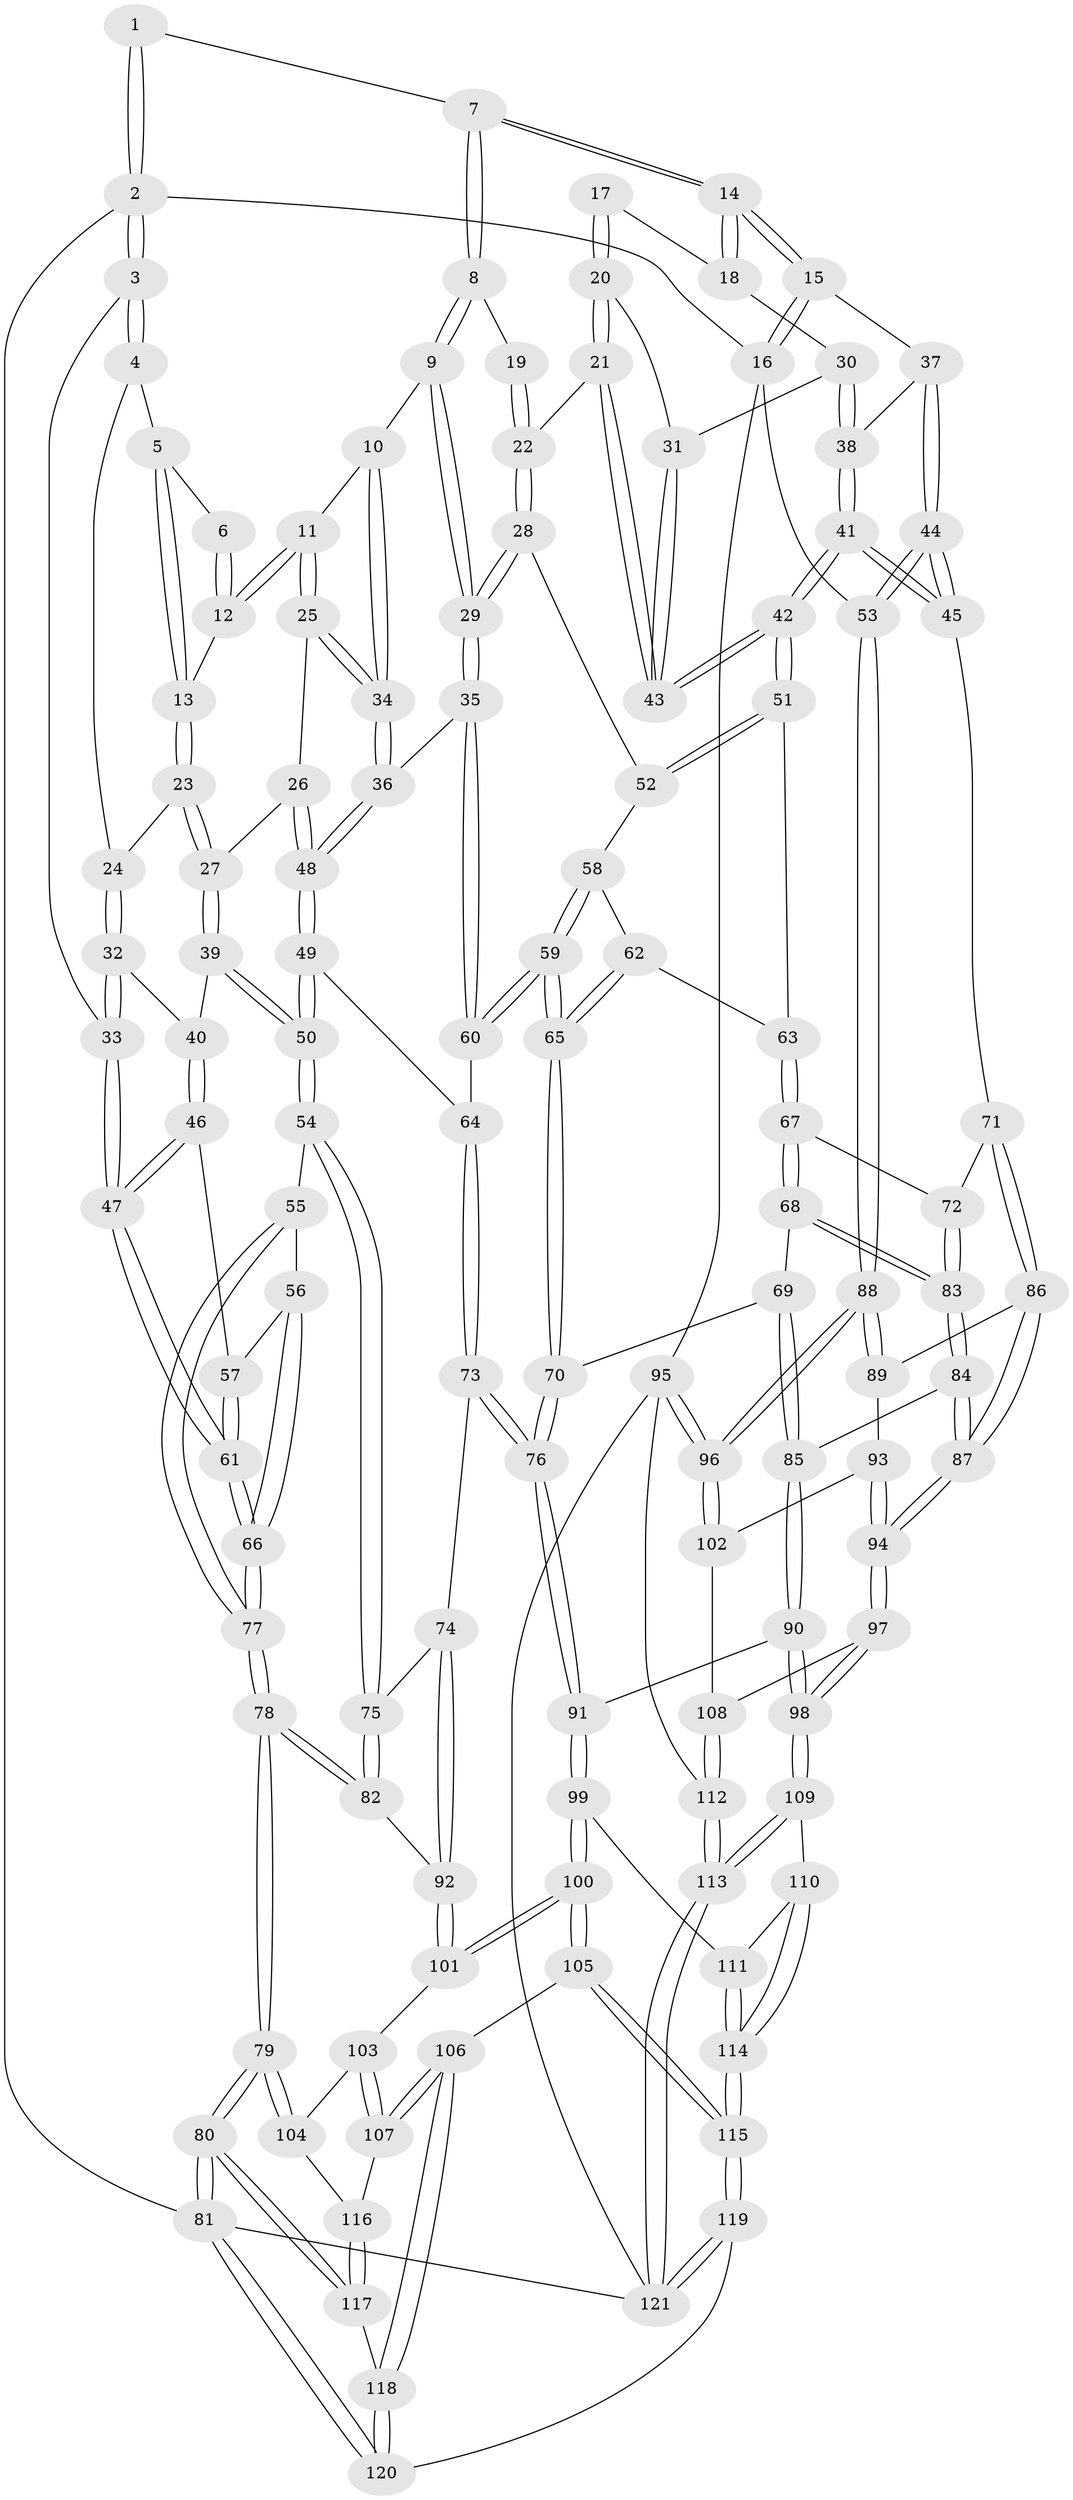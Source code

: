 // coarse degree distribution, {3: 0.14285714285714285, 6: 0.13095238095238096, 5: 0.42857142857142855, 2: 0.011904761904761904, 4: 0.2857142857142857}
// Generated by graph-tools (version 1.1) at 2025/24/03/03/25 07:24:32]
// undirected, 121 vertices, 299 edges
graph export_dot {
graph [start="1"]
  node [color=gray90,style=filled];
  1 [pos="+0.27981913808358844+0"];
  2 [pos="+0+0"];
  3 [pos="+0+0"];
  4 [pos="+0.0689464405618789+0.07501395723064655"];
  5 [pos="+0.15515926516436881+0.03672527169105253"];
  6 [pos="+0.2176154948302431+0"];
  7 [pos="+0.4738074153937606+0"];
  8 [pos="+0.481068012259992+0"];
  9 [pos="+0.43529091095554734+0.03315838456678734"];
  10 [pos="+0.39245724636639573+0.08068750349207145"];
  11 [pos="+0.33369752383717477+0.1136895411780582"];
  12 [pos="+0.23648836815246838+0.09544861534255702"];
  13 [pos="+0.20673028787142397+0.10891824020722546"];
  14 [pos="+1+0"];
  15 [pos="+1+0"];
  16 [pos="+1+0"];
  17 [pos="+0.613875885893023+0.04266555336459697"];
  18 [pos="+0.7865558971594925+0.09794818139298452"];
  19 [pos="+0.5612554165429547+0.0004674128996382144"];
  20 [pos="+0.661183558671925+0.1807681279765088"];
  21 [pos="+0.6550562133216407+0.1938267391535971"];
  22 [pos="+0.5947875827648393+0.22494201774246314"];
  23 [pos="+0.1741142918163987+0.15097655442151747"];
  24 [pos="+0.09126089089798645+0.12771688554089"];
  25 [pos="+0.28715690457570014+0.2017235862521831"];
  26 [pos="+0.2742770588606408+0.21696936134313305"];
  27 [pos="+0.18985679883411732+0.18922134557619133"];
  28 [pos="+0.5705901525162375+0.2509156634716924"];
  29 [pos="+0.5284683713133593+0.24989932498093217"];
  30 [pos="+0.7848337803171513+0.11574082904715866"];
  31 [pos="+0.7819168789936872+0.12049377624088857"];
  32 [pos="+0.05538888277340637+0.20071815058639556"];
  33 [pos="+0+0.18187273621640063"];
  34 [pos="+0.3982916467739962+0.2397310992439065"];
  35 [pos="+0.46478898084411974+0.30163789923692447"];
  36 [pos="+0.41365927383388246+0.28782605167298303"];
  37 [pos="+0.9014646753597194+0.18324892515161292"];
  38 [pos="+0.864968506793754+0.1862233253259196"];
  39 [pos="+0.1449784603242072+0.26170719266594605"];
  40 [pos="+0.06450687272369424+0.22086973743204105"];
  41 [pos="+0.8268592381149856+0.3675710759066364"];
  42 [pos="+0.779013736322672+0.3501200863726328"];
  43 [pos="+0.7619180167551707+0.29080361248470044"];
  44 [pos="+1+0.3692671307675548"];
  45 [pos="+0.8280412691159371+0.36832890658027306"];
  46 [pos="+0.03873846010759521+0.2839399227514003"];
  47 [pos="+0+0.26962461601668153"];
  48 [pos="+0.28750589036626106+0.33508211271297905"];
  49 [pos="+0.2707320718528502+0.36107832224997133"];
  50 [pos="+0.17265863561210612+0.37671090601377505"];
  51 [pos="+0.7688702318674216+0.35270754112245695"];
  52 [pos="+0.5738700328474536+0.2551286942142394"];
  53 [pos="+1+0.38061932063479914"];
  54 [pos="+0.1552354165988128+0.3908951991862363"];
  55 [pos="+0.1183364659112847+0.38900037790601283"];
  56 [pos="+0.09800599509331515+0.3759548861048584"];
  57 [pos="+0.0569103286802194+0.32989147486465786"];
  58 [pos="+0.5951862298316664+0.3509993451933655"];
  59 [pos="+0.48641867173335496+0.4144739701334043"];
  60 [pos="+0.4820559834534887+0.40555800276162784"];
  61 [pos="+0+0.33993640840227746"];
  62 [pos="+0.6311455248138762+0.3807393948649226"];
  63 [pos="+0.6866599663779425+0.40163797756809316"];
  64 [pos="+0.29237178900003974+0.3897160369045747"];
  65 [pos="+0.4943936602086353+0.4583289117580914"];
  66 [pos="+0+0.3747321468314262"];
  67 [pos="+0.6397447276947993+0.49372352181484"];
  68 [pos="+0.6390567868964112+0.49434608018592563"];
  69 [pos="+0.6317951357184762+0.4994948413869609"];
  70 [pos="+0.4948274580084864+0.4782018559623992"];
  71 [pos="+0.8067855087598792+0.5038485207425457"];
  72 [pos="+0.7416152883186169+0.5218992972661238"];
  73 [pos="+0.3618022453108907+0.5588805765342151"];
  74 [pos="+0.22101083885410264+0.5566264134615457"];
  75 [pos="+0.16031598336924258+0.5087667474650073"];
  76 [pos="+0.4080914510001321+0.5918885696389716"];
  77 [pos="+0+0.6359608376925434"];
  78 [pos="+0+0.6527928663068271"];
  79 [pos="+0+0.6731979993679982"];
  80 [pos="+0+1"];
  81 [pos="+0+1"];
  82 [pos="+0.0483808401013782+0.5966910613988872"];
  83 [pos="+0.7199530002111035+0.5685165336087155"];
  84 [pos="+0.717856433033269+0.6139238028150654"];
  85 [pos="+0.6345794263171585+0.5670932003296187"];
  86 [pos="+0.8246932001114667+0.5557012611443187"];
  87 [pos="+0.7268101015976873+0.6266262638940793"];
  88 [pos="+1+0.5318584254191734"];
  89 [pos="+0.8293766274093373+0.5595356039526408"];
  90 [pos="+0.5942557796021921+0.6259937647725926"];
  91 [pos="+0.4115729860750196+0.6092860071690607"];
  92 [pos="+0.18180566034871878+0.6663187794471127"];
  93 [pos="+0.8576611324038572+0.6489590260471617"];
  94 [pos="+0.7229563352401684+0.7111997813253395"];
  95 [pos="+1+0.7734942367395071"];
  96 [pos="+1+0.6952131200087494"];
  97 [pos="+0.7201889609717664+0.7166704230613474"];
  98 [pos="+0.6713581659192559+0.7488666222066864"];
  99 [pos="+0.40181445938319565+0.668106807270162"];
  100 [pos="+0.34296960437871427+0.716897509675259"];
  101 [pos="+0.18188753107819533+0.6665204001456184"];
  102 [pos="+0.9079939912278367+0.6779809909283909"];
  103 [pos="+0.17777395771948887+0.6751727541385704"];
  104 [pos="+0.09435327567412428+0.7770077900899383"];
  105 [pos="+0.32282117825676204+0.7575797715290499"];
  106 [pos="+0.22168503074763515+0.8089279689335149"];
  107 [pos="+0.21987879285286666+0.8080754827266573"];
  108 [pos="+0.828881287062031+0.7706475194309824"];
  109 [pos="+0.626775873539969+0.8260941331633973"];
  110 [pos="+0.5220157316428461+0.7724454420851434"];
  111 [pos="+0.45391781134229175+0.7224446392374164"];
  112 [pos="+0.8726222057207407+0.8599109622449924"];
  113 [pos="+0.6672807637817368+1"];
  114 [pos="+0.4133112291406347+0.9077457809264281"];
  115 [pos="+0.3782930170427029+0.9865816412701356"];
  116 [pos="+0.0964415666515791+0.7791992721611689"];
  117 [pos="+0.11141239943362363+0.904703626767553"];
  118 [pos="+0.212064589950012+0.9167618003885171"];
  119 [pos="+0.3809809926912957+1"];
  120 [pos="+0.3785089727107571+1"];
  121 [pos="+0.6570102679745825+1"];
  1 -- 2;
  1 -- 2;
  1 -- 7;
  2 -- 3;
  2 -- 3;
  2 -- 16;
  2 -- 81;
  3 -- 4;
  3 -- 4;
  3 -- 33;
  4 -- 5;
  4 -- 24;
  5 -- 6;
  5 -- 13;
  5 -- 13;
  6 -- 12;
  6 -- 12;
  7 -- 8;
  7 -- 8;
  7 -- 14;
  7 -- 14;
  8 -- 9;
  8 -- 9;
  8 -- 19;
  9 -- 10;
  9 -- 29;
  9 -- 29;
  10 -- 11;
  10 -- 34;
  10 -- 34;
  11 -- 12;
  11 -- 12;
  11 -- 25;
  11 -- 25;
  12 -- 13;
  13 -- 23;
  13 -- 23;
  14 -- 15;
  14 -- 15;
  14 -- 18;
  14 -- 18;
  15 -- 16;
  15 -- 16;
  15 -- 37;
  16 -- 53;
  16 -- 95;
  17 -- 18;
  17 -- 20;
  17 -- 20;
  18 -- 30;
  19 -- 22;
  19 -- 22;
  20 -- 21;
  20 -- 21;
  20 -- 31;
  21 -- 22;
  21 -- 43;
  21 -- 43;
  22 -- 28;
  22 -- 28;
  23 -- 24;
  23 -- 27;
  23 -- 27;
  24 -- 32;
  24 -- 32;
  25 -- 26;
  25 -- 34;
  25 -- 34;
  26 -- 27;
  26 -- 48;
  26 -- 48;
  27 -- 39;
  27 -- 39;
  28 -- 29;
  28 -- 29;
  28 -- 52;
  29 -- 35;
  29 -- 35;
  30 -- 31;
  30 -- 38;
  30 -- 38;
  31 -- 43;
  31 -- 43;
  32 -- 33;
  32 -- 33;
  32 -- 40;
  33 -- 47;
  33 -- 47;
  34 -- 36;
  34 -- 36;
  35 -- 36;
  35 -- 60;
  35 -- 60;
  36 -- 48;
  36 -- 48;
  37 -- 38;
  37 -- 44;
  37 -- 44;
  38 -- 41;
  38 -- 41;
  39 -- 40;
  39 -- 50;
  39 -- 50;
  40 -- 46;
  40 -- 46;
  41 -- 42;
  41 -- 42;
  41 -- 45;
  41 -- 45;
  42 -- 43;
  42 -- 43;
  42 -- 51;
  42 -- 51;
  44 -- 45;
  44 -- 45;
  44 -- 53;
  44 -- 53;
  45 -- 71;
  46 -- 47;
  46 -- 47;
  46 -- 57;
  47 -- 61;
  47 -- 61;
  48 -- 49;
  48 -- 49;
  49 -- 50;
  49 -- 50;
  49 -- 64;
  50 -- 54;
  50 -- 54;
  51 -- 52;
  51 -- 52;
  51 -- 63;
  52 -- 58;
  53 -- 88;
  53 -- 88;
  54 -- 55;
  54 -- 75;
  54 -- 75;
  55 -- 56;
  55 -- 77;
  55 -- 77;
  56 -- 57;
  56 -- 66;
  56 -- 66;
  57 -- 61;
  57 -- 61;
  58 -- 59;
  58 -- 59;
  58 -- 62;
  59 -- 60;
  59 -- 60;
  59 -- 65;
  59 -- 65;
  60 -- 64;
  61 -- 66;
  61 -- 66;
  62 -- 63;
  62 -- 65;
  62 -- 65;
  63 -- 67;
  63 -- 67;
  64 -- 73;
  64 -- 73;
  65 -- 70;
  65 -- 70;
  66 -- 77;
  66 -- 77;
  67 -- 68;
  67 -- 68;
  67 -- 72;
  68 -- 69;
  68 -- 83;
  68 -- 83;
  69 -- 70;
  69 -- 85;
  69 -- 85;
  70 -- 76;
  70 -- 76;
  71 -- 72;
  71 -- 86;
  71 -- 86;
  72 -- 83;
  72 -- 83;
  73 -- 74;
  73 -- 76;
  73 -- 76;
  74 -- 75;
  74 -- 92;
  74 -- 92;
  75 -- 82;
  75 -- 82;
  76 -- 91;
  76 -- 91;
  77 -- 78;
  77 -- 78;
  78 -- 79;
  78 -- 79;
  78 -- 82;
  78 -- 82;
  79 -- 80;
  79 -- 80;
  79 -- 104;
  79 -- 104;
  80 -- 81;
  80 -- 81;
  80 -- 117;
  80 -- 117;
  81 -- 120;
  81 -- 120;
  81 -- 121;
  82 -- 92;
  83 -- 84;
  83 -- 84;
  84 -- 85;
  84 -- 87;
  84 -- 87;
  85 -- 90;
  85 -- 90;
  86 -- 87;
  86 -- 87;
  86 -- 89;
  87 -- 94;
  87 -- 94;
  88 -- 89;
  88 -- 89;
  88 -- 96;
  88 -- 96;
  89 -- 93;
  90 -- 91;
  90 -- 98;
  90 -- 98;
  91 -- 99;
  91 -- 99;
  92 -- 101;
  92 -- 101;
  93 -- 94;
  93 -- 94;
  93 -- 102;
  94 -- 97;
  94 -- 97;
  95 -- 96;
  95 -- 96;
  95 -- 112;
  95 -- 121;
  96 -- 102;
  96 -- 102;
  97 -- 98;
  97 -- 98;
  97 -- 108;
  98 -- 109;
  98 -- 109;
  99 -- 100;
  99 -- 100;
  99 -- 111;
  100 -- 101;
  100 -- 101;
  100 -- 105;
  100 -- 105;
  101 -- 103;
  102 -- 108;
  103 -- 104;
  103 -- 107;
  103 -- 107;
  104 -- 116;
  105 -- 106;
  105 -- 115;
  105 -- 115;
  106 -- 107;
  106 -- 107;
  106 -- 118;
  106 -- 118;
  107 -- 116;
  108 -- 112;
  108 -- 112;
  109 -- 110;
  109 -- 113;
  109 -- 113;
  110 -- 111;
  110 -- 114;
  110 -- 114;
  111 -- 114;
  111 -- 114;
  112 -- 113;
  112 -- 113;
  113 -- 121;
  113 -- 121;
  114 -- 115;
  114 -- 115;
  115 -- 119;
  115 -- 119;
  116 -- 117;
  116 -- 117;
  117 -- 118;
  118 -- 120;
  118 -- 120;
  119 -- 120;
  119 -- 121;
  119 -- 121;
}
